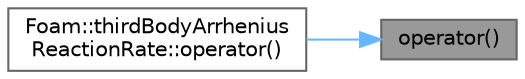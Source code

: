 digraph "operator()"
{
 // LATEX_PDF_SIZE
  bgcolor="transparent";
  edge [fontname=Helvetica,fontsize=10,labelfontname=Helvetica,labelfontsize=10];
  node [fontname=Helvetica,fontsize=10,shape=box,height=0.2,width=0.4];
  rankdir="RL";
  Node1 [id="Node000001",label="operator()",height=0.2,width=0.4,color="gray40", fillcolor="grey60", style="filled", fontcolor="black",tooltip=" "];
  Node1 -> Node2 [id="edge1_Node000001_Node000002",dir="back",color="steelblue1",style="solid",tooltip=" "];
  Node2 [id="Node000002",label="Foam::thirdBodyArrhenius\lReactionRate::operator()",height=0.2,width=0.4,color="grey40", fillcolor="white", style="filled",URL="$classFoam_1_1thirdBodyArrheniusReactionRate.html#a6b13805098b231a4c9079b9030b2738c",tooltip=" "];
}
